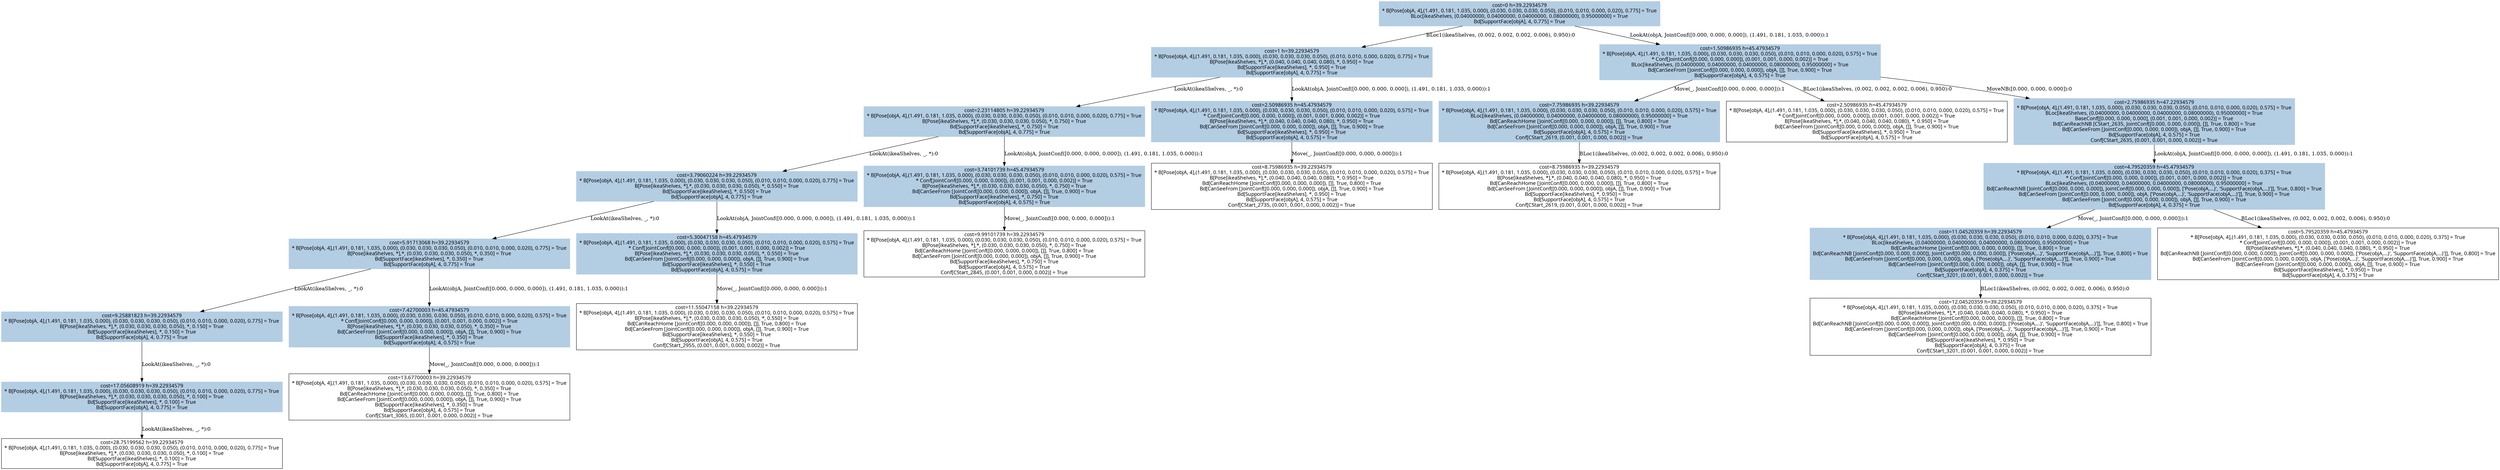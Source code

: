 digraph G {
    ordering=out;
    node [fontname=HelveticaBold];
    "440" [shape=box, label="cost=0 h=39.22934579\n* B[Pose[objA, 4],(1.491, 0.181, 1.035, 0.000), (0.030, 0.030, 0.030, 0.050), (0.010, 0.010, 0.000, 0.020), 0.775] = True\nBLoc[ikeaShelves, (0.04000000, 0.04000000, 0.04000000, 0.08000000), 0.95000000] = True\nBd[SupportFace[objA], 4, 0.775] = True\n"];
    "728" [shape=box, label="cost=1 h=39.22934579\n* B[Pose[objA, 4],(1.491, 0.181, 1.035, 0.000), (0.030, 0.030, 0.030, 0.050), (0.010, 0.010, 0.000, 0.020), 0.775] = True\nB[Pose[ikeaShelves, *],*, (0.040, 0.040, 0.040, 0.080), *, 0.950] = True\nBd[SupportFace[ikeaShelves], *, 0.950] = True\nBd[SupportFace[objA], 4, 0.775] = True\n"];
    "440" [shape=box, style=filled, colorscheme=pastel16, color=2, label="cost=0 h=39.22934579\n* B[Pose[objA, 4],(1.491, 0.181, 1.035, 0.000), (0.030, 0.030, 0.030, 0.050), (0.010, 0.010, 0.000, 0.020), 0.775] = True\nBLoc[ikeaShelves, (0.04000000, 0.04000000, 0.04000000, 0.08000000), 0.95000000] = True\nBd[SupportFace[objA], 4, 0.775] = True\n"];
    "440" -> "728"[label="BLoc1(ikeaShelves, (0.002, 0.002, 0.002, 0.006), 0.950):0"];
    "733" [shape=box, label="cost=2.23114805 h=39.22934579\n* B[Pose[objA, 4],(1.491, 0.181, 1.035, 0.000), (0.030, 0.030, 0.030, 0.050), (0.010, 0.010, 0.000, 0.020), 0.775] = True\nB[Pose[ikeaShelves, *],*, (0.030, 0.030, 0.030, 0.050), *, 0.750] = True\nBd[SupportFace[ikeaShelves], *, 0.750] = True\nBd[SupportFace[objA], 4, 0.775] = True\n"];
    "728" [shape=box, style=filled, colorscheme=pastel16, color=2, label="cost=1 h=39.22934579\n* B[Pose[objA, 4],(1.491, 0.181, 1.035, 0.000), (0.030, 0.030, 0.030, 0.050), (0.010, 0.010, 0.000, 0.020), 0.775] = True\nB[Pose[ikeaShelves, *],*, (0.040, 0.040, 0.040, 0.080), *, 0.950] = True\nBd[SupportFace[ikeaShelves], *, 0.950] = True\nBd[SupportFace[objA], 4, 0.775] = True\n"];
    "728" -> "733"[label="LookAt(ikeaShelves, _, *):0"];
    "740" [shape=box, label="cost=3.79060224 h=39.22934579\n* B[Pose[objA, 4],(1.491, 0.181, 1.035, 0.000), (0.030, 0.030, 0.030, 0.050), (0.010, 0.010, 0.000, 0.020), 0.775] = True\nB[Pose[ikeaShelves, *],*, (0.030, 0.030, 0.030, 0.050), *, 0.550] = True\nBd[SupportFace[ikeaShelves], *, 0.550] = True\nBd[SupportFace[objA], 4, 0.775] = True\n"];
    "733" [shape=box, style=filled, colorscheme=pastel16, color=2, label="cost=2.23114805 h=39.22934579\n* B[Pose[objA, 4],(1.491, 0.181, 1.035, 0.000), (0.030, 0.030, 0.030, 0.050), (0.010, 0.010, 0.000, 0.020), 0.775] = True\nB[Pose[ikeaShelves, *],*, (0.030, 0.030, 0.030, 0.050), *, 0.750] = True\nBd[SupportFace[ikeaShelves], *, 0.750] = True\nBd[SupportFace[objA], 4, 0.775] = True\n"];
    "733" -> "740"[label="LookAt(ikeaShelves, _, *):0"];
    "745" [shape=box, label="cost=5.91713068 h=39.22934579\n* B[Pose[objA, 4],(1.491, 0.181, 1.035, 0.000), (0.030, 0.030, 0.030, 0.050), (0.010, 0.010, 0.000, 0.020), 0.775] = True\nB[Pose[ikeaShelves, *],*, (0.030, 0.030, 0.030, 0.050), *, 0.350] = True\nBd[SupportFace[ikeaShelves], *, 0.350] = True\nBd[SupportFace[objA], 4, 0.775] = True\n"];
    "740" [shape=box, style=filled, colorscheme=pastel16, color=2, label="cost=3.79060224 h=39.22934579\n* B[Pose[objA, 4],(1.491, 0.181, 1.035, 0.000), (0.030, 0.030, 0.030, 0.050), (0.010, 0.010, 0.000, 0.020), 0.775] = True\nB[Pose[ikeaShelves, *],*, (0.030, 0.030, 0.030, 0.050), *, 0.550] = True\nBd[SupportFace[ikeaShelves], *, 0.550] = True\nBd[SupportFace[objA], 4, 0.775] = True\n"];
    "740" -> "745"[label="LookAt(ikeaShelves, _, *):0"];
    "750" [shape=box, label="cost=9.25881823 h=39.22934579\n* B[Pose[objA, 4],(1.491, 0.181, 1.035, 0.000), (0.030, 0.030, 0.030, 0.050), (0.010, 0.010, 0.000, 0.020), 0.775] = True\nB[Pose[ikeaShelves, *],*, (0.030, 0.030, 0.030, 0.050), *, 0.150] = True\nBd[SupportFace[ikeaShelves], *, 0.150] = True\nBd[SupportFace[objA], 4, 0.775] = True\n"];
    "745" [shape=box, style=filled, colorscheme=pastel16, color=2, label="cost=5.91713068 h=39.22934579\n* B[Pose[objA, 4],(1.491, 0.181, 1.035, 0.000), (0.030, 0.030, 0.030, 0.050), (0.010, 0.010, 0.000, 0.020), 0.775] = True\nB[Pose[ikeaShelves, *],*, (0.030, 0.030, 0.030, 0.050), *, 0.350] = True\nBd[SupportFace[ikeaShelves], *, 0.350] = True\nBd[SupportFace[objA], 4, 0.775] = True\n"];
    "745" -> "750"[label="LookAt(ikeaShelves, _, *):0"];
    "755" [shape=box, label="cost=17.05608919 h=39.22934579\n* B[Pose[objA, 4],(1.491, 0.181, 1.035, 0.000), (0.030, 0.030, 0.030, 0.050), (0.010, 0.010, 0.000, 0.020), 0.775] = True\nB[Pose[ikeaShelves, *],*, (0.030, 0.030, 0.030, 0.050), *, 0.100] = True\nBd[SupportFace[ikeaShelves], *, 0.100] = True\nBd[SupportFace[objA], 4, 0.775] = True\n"];
    "750" [shape=box, style=filled, colorscheme=pastel16, color=2, label="cost=9.25881823 h=39.22934579\n* B[Pose[objA, 4],(1.491, 0.181, 1.035, 0.000), (0.030, 0.030, 0.030, 0.050), (0.010, 0.010, 0.000, 0.020), 0.775] = True\nB[Pose[ikeaShelves, *],*, (0.030, 0.030, 0.030, 0.050), *, 0.150] = True\nBd[SupportFace[ikeaShelves], *, 0.150] = True\nBd[SupportFace[objA], 4, 0.775] = True\n"];
    "750" -> "755"[label="LookAt(ikeaShelves, _, *):0"];
    "758" [shape=box, label="cost=28.75199562 h=39.22934579\n* B[Pose[objA, 4],(1.491, 0.181, 1.035, 0.000), (0.030, 0.030, 0.030, 0.050), (0.010, 0.010, 0.000, 0.020), 0.775] = True\nB[Pose[ikeaShelves, *],*, (0.030, 0.030, 0.030, 0.050), *, 0.100] = True\nBd[SupportFace[ikeaShelves], *, 0.100] = True\nBd[SupportFace[objA], 4, 0.775] = True\n"];
    "755" [shape=box, style=filled, colorscheme=pastel16, color=2, label="cost=17.05608919 h=39.22934579\n* B[Pose[objA, 4],(1.491, 0.181, 1.035, 0.000), (0.030, 0.030, 0.030, 0.050), (0.010, 0.010, 0.000, 0.020), 0.775] = True\nB[Pose[ikeaShelves, *],*, (0.030, 0.030, 0.030, 0.050), *, 0.100] = True\nBd[SupportFace[ikeaShelves], *, 0.100] = True\nBd[SupportFace[objA], 4, 0.775] = True\n"];
    "755" -> "758"[label="LookAt(ikeaShelves, _, *):0"];
    "731" [shape=box, label="cost=1.50986935 h=45.47934579\n* B[Pose[objA, 4],(1.491, 0.181, 1.035, 0.000), (0.030, 0.030, 0.030, 0.050), (0.010, 0.010, 0.000, 0.020), 0.575] = True\n* Conf[JointConf([0.000, 0.000, 0.000]), (0.001, 0.001, 0.000, 0.002)] = True\nBLoc[ikeaShelves, (0.04000000, 0.04000000, 0.04000000, 0.08000000), 0.95000000] = True\nBd[CanSeeFrom [JointConf([0.000, 0.000, 0.000]), objA, []], True, 0.900] = True\nBd[SupportFace[objA], 4, 0.575] = True\n"];
    "440" [shape=box, style=filled, colorscheme=pastel16, color=2, label="cost=0 h=39.22934579\n* B[Pose[objA, 4],(1.491, 0.181, 1.035, 0.000), (0.030, 0.030, 0.030, 0.050), (0.010, 0.010, 0.000, 0.020), 0.775] = True\nBLoc[ikeaShelves, (0.04000000, 0.04000000, 0.04000000, 0.08000000), 0.95000000] = True\nBd[SupportFace[objA], 4, 0.775] = True\n"];
    "440" -> "731"[label="LookAt(objA, JointConf([0.000, 0.000, 0.000]), (1.491, 0.181, 1.035, 0.000)):1"];
    "766" [shape=box, label="cost=7.75986935 h=39.22934579\n* B[Pose[objA, 4],(1.491, 0.181, 1.035, 0.000), (0.030, 0.030, 0.030, 0.050), (0.010, 0.010, 0.000, 0.020), 0.575] = True\nBLoc[ikeaShelves, (0.04000000, 0.04000000, 0.04000000, 0.08000000), 0.95000000] = True\nBd[CanReachHome [JointConf([0.000, 0.000, 0.000]), []], True, 0.800] = True\nBd[CanSeeFrom [JointConf([0.000, 0.000, 0.000]), objA, []], True, 0.900] = True\nBd[SupportFace[objA], 4, 0.575] = True\nConf[CStart_2619, (0.001, 0.001, 0.000, 0.002)] = True\n"];
    "731" [shape=box, style=filled, colorscheme=pastel16, color=2, label="cost=1.50986935 h=45.47934579\n* B[Pose[objA, 4],(1.491, 0.181, 1.035, 0.000), (0.030, 0.030, 0.030, 0.050), (0.010, 0.010, 0.000, 0.020), 0.575] = True\n* Conf[JointConf([0.000, 0.000, 0.000]), (0.001, 0.001, 0.000, 0.002)] = True\nBLoc[ikeaShelves, (0.04000000, 0.04000000, 0.04000000, 0.08000000), 0.95000000] = True\nBd[CanSeeFrom [JointConf([0.000, 0.000, 0.000]), objA, []], True, 0.900] = True\nBd[SupportFace[objA], 4, 0.575] = True\n"];
    "731" -> "766"[label="Move(_, JointConf([0.000, 0.000, 0.000])):1"];
    "775" [shape=box, label="cost=8.75986935 h=39.22934579\n* B[Pose[objA, 4],(1.491, 0.181, 1.035, 0.000), (0.030, 0.030, 0.030, 0.050), (0.010, 0.010, 0.000, 0.020), 0.575] = True\nB[Pose[ikeaShelves, *],*, (0.040, 0.040, 0.040, 0.080), *, 0.950] = True\nBd[CanReachHome [JointConf([0.000, 0.000, 0.000]), []], True, 0.800] = True\nBd[CanSeeFrom [JointConf([0.000, 0.000, 0.000]), objA, []], True, 0.900] = True\nBd[SupportFace[ikeaShelves], *, 0.950] = True\nBd[SupportFace[objA], 4, 0.575] = True\nConf[CStart_2619, (0.001, 0.001, 0.000, 0.002)] = True\n"];
    "766" [shape=box, style=filled, colorscheme=pastel16, color=2, label="cost=7.75986935 h=39.22934579\n* B[Pose[objA, 4],(1.491, 0.181, 1.035, 0.000), (0.030, 0.030, 0.030, 0.050), (0.010, 0.010, 0.000, 0.020), 0.575] = True\nBLoc[ikeaShelves, (0.04000000, 0.04000000, 0.04000000, 0.08000000), 0.95000000] = True\nBd[CanReachHome [JointConf([0.000, 0.000, 0.000]), []], True, 0.800] = True\nBd[CanSeeFrom [JointConf([0.000, 0.000, 0.000]), objA, []], True, 0.900] = True\nBd[SupportFace[objA], 4, 0.575] = True\nConf[CStart_2619, (0.001, 0.001, 0.000, 0.002)] = True\n"];
    "766" -> "775"[label="BLoc1(ikeaShelves, (0.002, 0.002, 0.002, 0.006), 0.950):0"];
    "736" [shape=box, label="cost=2.50986935 h=45.47934579\n* B[Pose[objA, 4],(1.491, 0.181, 1.035, 0.000), (0.030, 0.030, 0.030, 0.050), (0.010, 0.010, 0.000, 0.020), 0.575] = True\n* Conf[JointConf([0.000, 0.000, 0.000]), (0.001, 0.001, 0.000, 0.002)] = True\nB[Pose[ikeaShelves, *],*, (0.040, 0.040, 0.040, 0.080), *, 0.950] = True\nBd[CanSeeFrom [JointConf([0.000, 0.000, 0.000]), objA, []], True, 0.900] = True\nBd[SupportFace[ikeaShelves], *, 0.950] = True\nBd[SupportFace[objA], 4, 0.575] = True\n"];
    "728" [shape=box, style=filled, colorscheme=pastel16, color=2, label="cost=1 h=39.22934579\n* B[Pose[objA, 4],(1.491, 0.181, 1.035, 0.000), (0.030, 0.030, 0.030, 0.050), (0.010, 0.010, 0.000, 0.020), 0.775] = True\nB[Pose[ikeaShelves, *],*, (0.040, 0.040, 0.040, 0.080), *, 0.950] = True\nBd[SupportFace[ikeaShelves], *, 0.950] = True\nBd[SupportFace[objA], 4, 0.775] = True\n"];
    "728" -> "736"[label="LookAt(objA, JointConf([0.000, 0.000, 0.000]), (1.491, 0.181, 1.035, 0.000)):1"];
    "797" [shape=box, label="cost=8.75986935 h=39.22934579\n* B[Pose[objA, 4],(1.491, 0.181, 1.035, 0.000), (0.030, 0.030, 0.030, 0.050), (0.010, 0.010, 0.000, 0.020), 0.575] = True\nB[Pose[ikeaShelves, *],*, (0.040, 0.040, 0.040, 0.080), *, 0.950] = True\nBd[CanReachHome [JointConf([0.000, 0.000, 0.000]), []], True, 0.800] = True\nBd[CanSeeFrom [JointConf([0.000, 0.000, 0.000]), objA, []], True, 0.900] = True\nBd[SupportFace[ikeaShelves], *, 0.950] = True\nBd[SupportFace[objA], 4, 0.575] = True\nConf[CStart_2735, (0.001, 0.001, 0.000, 0.002)] = True\n"];
    "736" [shape=box, style=filled, colorscheme=pastel16, color=2, label="cost=2.50986935 h=45.47934579\n* B[Pose[objA, 4],(1.491, 0.181, 1.035, 0.000), (0.030, 0.030, 0.030, 0.050), (0.010, 0.010, 0.000, 0.020), 0.575] = True\n* Conf[JointConf([0.000, 0.000, 0.000]), (0.001, 0.001, 0.000, 0.002)] = True\nB[Pose[ikeaShelves, *],*, (0.040, 0.040, 0.040, 0.080), *, 0.950] = True\nBd[CanSeeFrom [JointConf([0.000, 0.000, 0.000]), objA, []], True, 0.900] = True\nBd[SupportFace[ikeaShelves], *, 0.950] = True\nBd[SupportFace[objA], 4, 0.575] = True\n"];
    "736" -> "797"[label="Move(_, JointConf([0.000, 0.000, 0.000])):1"];
    "769" [shape=box, label="cost=2.50986935 h=45.47934579\n* B[Pose[objA, 4],(1.491, 0.181, 1.035, 0.000), (0.030, 0.030, 0.030, 0.050), (0.010, 0.010, 0.000, 0.020), 0.575] = True\n* Conf[JointConf([0.000, 0.000, 0.000]), (0.001, 0.001, 0.000, 0.002)] = True\nB[Pose[ikeaShelves, *],*, (0.040, 0.040, 0.040, 0.080), *, 0.950] = True\nBd[CanSeeFrom [JointConf([0.000, 0.000, 0.000]), objA, []], True, 0.900] = True\nBd[SupportFace[ikeaShelves], *, 0.950] = True\nBd[SupportFace[objA], 4, 0.575] = True\n"];
    "731" [shape=box, style=filled, colorscheme=pastel16, color=2, label="cost=1.50986935 h=45.47934579\n* B[Pose[objA, 4],(1.491, 0.181, 1.035, 0.000), (0.030, 0.030, 0.030, 0.050), (0.010, 0.010, 0.000, 0.020), 0.575] = True\n* Conf[JointConf([0.000, 0.000, 0.000]), (0.001, 0.001, 0.000, 0.002)] = True\nBLoc[ikeaShelves, (0.04000000, 0.04000000, 0.04000000, 0.08000000), 0.95000000] = True\nBd[CanSeeFrom [JointConf([0.000, 0.000, 0.000]), objA, []], True, 0.900] = True\nBd[SupportFace[objA], 4, 0.575] = True\n"];
    "731" -> "769"[label="BLoc1(ikeaShelves, (0.002, 0.002, 0.002, 0.006), 0.950):0"];
    "738" [shape=box, label="cost=3.74101739 h=45.47934579\n* B[Pose[objA, 4],(1.491, 0.181, 1.035, 0.000), (0.030, 0.030, 0.030, 0.050), (0.010, 0.010, 0.000, 0.020), 0.575] = True\n* Conf[JointConf([0.000, 0.000, 0.000]), (0.001, 0.001, 0.000, 0.002)] = True\nB[Pose[ikeaShelves, *],*, (0.030, 0.030, 0.030, 0.050), *, 0.750] = True\nBd[CanSeeFrom [JointConf([0.000, 0.000, 0.000]), objA, []], True, 0.900] = True\nBd[SupportFace[ikeaShelves], *, 0.750] = True\nBd[SupportFace[objA], 4, 0.575] = True\n"];
    "733" [shape=box, style=filled, colorscheme=pastel16, color=2, label="cost=2.23114805 h=39.22934579\n* B[Pose[objA, 4],(1.491, 0.181, 1.035, 0.000), (0.030, 0.030, 0.030, 0.050), (0.010, 0.010, 0.000, 0.020), 0.775] = True\nB[Pose[ikeaShelves, *],*, (0.030, 0.030, 0.030, 0.050), *, 0.750] = True\nBd[SupportFace[ikeaShelves], *, 0.750] = True\nBd[SupportFace[objA], 4, 0.775] = True\n"];
    "733" -> "738"[label="LookAt(objA, JointConf([0.000, 0.000, 0.000]), (1.491, 0.181, 1.035, 0.000)):1"];
    "811" [shape=box, label="cost=9.99101739 h=39.22934579\n* B[Pose[objA, 4],(1.491, 0.181, 1.035, 0.000), (0.030, 0.030, 0.030, 0.050), (0.010, 0.010, 0.000, 0.020), 0.575] = True\nB[Pose[ikeaShelves, *],*, (0.030, 0.030, 0.030, 0.050), *, 0.750] = True\nBd[CanReachHome [JointConf([0.000, 0.000, 0.000]), []], True, 0.800] = True\nBd[CanSeeFrom [JointConf([0.000, 0.000, 0.000]), objA, []], True, 0.900] = True\nBd[SupportFace[ikeaShelves], *, 0.750] = True\nBd[SupportFace[objA], 4, 0.575] = True\nConf[CStart_2845, (0.001, 0.001, 0.000, 0.002)] = True\n"];
    "738" [shape=box, style=filled, colorscheme=pastel16, color=2, label="cost=3.74101739 h=45.47934579\n* B[Pose[objA, 4],(1.491, 0.181, 1.035, 0.000), (0.030, 0.030, 0.030, 0.050), (0.010, 0.010, 0.000, 0.020), 0.575] = True\n* Conf[JointConf([0.000, 0.000, 0.000]), (0.001, 0.001, 0.000, 0.002)] = True\nB[Pose[ikeaShelves, *],*, (0.030, 0.030, 0.030, 0.050), *, 0.750] = True\nBd[CanSeeFrom [JointConf([0.000, 0.000, 0.000]), objA, []], True, 0.900] = True\nBd[SupportFace[ikeaShelves], *, 0.750] = True\nBd[SupportFace[objA], 4, 0.575] = True\n"];
    "738" -> "811"[label="Move(_, JointConf([0.000, 0.000, 0.000])):1"];
    "743" [shape=box, label="cost=5.30047158 h=45.47934579\n* B[Pose[objA, 4],(1.491, 0.181, 1.035, 0.000), (0.030, 0.030, 0.030, 0.050), (0.010, 0.010, 0.000, 0.020), 0.575] = True\n* Conf[JointConf([0.000, 0.000, 0.000]), (0.001, 0.001, 0.000, 0.002)] = True\nB[Pose[ikeaShelves, *],*, (0.030, 0.030, 0.030, 0.050), *, 0.550] = True\nBd[CanSeeFrom [JointConf([0.000, 0.000, 0.000]), objA, []], True, 0.900] = True\nBd[SupportFace[ikeaShelves], *, 0.550] = True\nBd[SupportFace[objA], 4, 0.575] = True\n"];
    "740" [shape=box, style=filled, colorscheme=pastel16, color=2, label="cost=3.79060224 h=39.22934579\n* B[Pose[objA, 4],(1.491, 0.181, 1.035, 0.000), (0.030, 0.030, 0.030, 0.050), (0.010, 0.010, 0.000, 0.020), 0.775] = True\nB[Pose[ikeaShelves, *],*, (0.030, 0.030, 0.030, 0.050), *, 0.550] = True\nBd[SupportFace[ikeaShelves], *, 0.550] = True\nBd[SupportFace[objA], 4, 0.775] = True\n"];
    "740" -> "743"[label="LookAt(objA, JointConf([0.000, 0.000, 0.000]), (1.491, 0.181, 1.035, 0.000)):1"];
    "826" [shape=box, label="cost=11.55047158 h=39.22934579\n* B[Pose[objA, 4],(1.491, 0.181, 1.035, 0.000), (0.030, 0.030, 0.030, 0.050), (0.010, 0.010, 0.000, 0.020), 0.575] = True\nB[Pose[ikeaShelves, *],*, (0.030, 0.030, 0.030, 0.050), *, 0.550] = True\nBd[CanReachHome [JointConf([0.000, 0.000, 0.000]), []], True, 0.800] = True\nBd[CanSeeFrom [JointConf([0.000, 0.000, 0.000]), objA, []], True, 0.900] = True\nBd[SupportFace[ikeaShelves], *, 0.550] = True\nBd[SupportFace[objA], 4, 0.575] = True\nConf[CStart_2955, (0.001, 0.001, 0.000, 0.002)] = True\n"];
    "743" [shape=box, style=filled, colorscheme=pastel16, color=2, label="cost=5.30047158 h=45.47934579\n* B[Pose[objA, 4],(1.491, 0.181, 1.035, 0.000), (0.030, 0.030, 0.030, 0.050), (0.010, 0.010, 0.000, 0.020), 0.575] = True\n* Conf[JointConf([0.000, 0.000, 0.000]), (0.001, 0.001, 0.000, 0.002)] = True\nB[Pose[ikeaShelves, *],*, (0.030, 0.030, 0.030, 0.050), *, 0.550] = True\nBd[CanSeeFrom [JointConf([0.000, 0.000, 0.000]), objA, []], True, 0.900] = True\nBd[SupportFace[ikeaShelves], *, 0.550] = True\nBd[SupportFace[objA], 4, 0.575] = True\n"];
    "743" -> "826"[label="Move(_, JointConf([0.000, 0.000, 0.000])):1"];
    "748" [shape=box, label="cost=7.42700003 h=45.47934579\n* B[Pose[objA, 4],(1.491, 0.181, 1.035, 0.000), (0.030, 0.030, 0.030, 0.050), (0.010, 0.010, 0.000, 0.020), 0.575] = True\n* Conf[JointConf([0.000, 0.000, 0.000]), (0.001, 0.001, 0.000, 0.002)] = True\nB[Pose[ikeaShelves, *],*, (0.030, 0.030, 0.030, 0.050), *, 0.350] = True\nBd[CanSeeFrom [JointConf([0.000, 0.000, 0.000]), objA, []], True, 0.900] = True\nBd[SupportFace[ikeaShelves], *, 0.350] = True\nBd[SupportFace[objA], 4, 0.575] = True\n"];
    "745" [shape=box, style=filled, colorscheme=pastel16, color=2, label="cost=5.91713068 h=39.22934579\n* B[Pose[objA, 4],(1.491, 0.181, 1.035, 0.000), (0.030, 0.030, 0.030, 0.050), (0.010, 0.010, 0.000, 0.020), 0.775] = True\nB[Pose[ikeaShelves, *],*, (0.030, 0.030, 0.030, 0.050), *, 0.350] = True\nBd[SupportFace[ikeaShelves], *, 0.350] = True\nBd[SupportFace[objA], 4, 0.775] = True\n"];
    "745" -> "748"[label="LookAt(objA, JointConf([0.000, 0.000, 0.000]), (1.491, 0.181, 1.035, 0.000)):1"];
    "837" [shape=box, label="cost=13.67700003 h=39.22934579\n* B[Pose[objA, 4],(1.491, 0.181, 1.035, 0.000), (0.030, 0.030, 0.030, 0.050), (0.010, 0.010, 0.000, 0.020), 0.575] = True\nB[Pose[ikeaShelves, *],*, (0.030, 0.030, 0.030, 0.050), *, 0.350] = True\nBd[CanReachHome [JointConf([0.000, 0.000, 0.000]), []], True, 0.800] = True\nBd[CanSeeFrom [JointConf([0.000, 0.000, 0.000]), objA, []], True, 0.900] = True\nBd[SupportFace[ikeaShelves], *, 0.350] = True\nBd[SupportFace[objA], 4, 0.575] = True\nConf[CStart_3065, (0.001, 0.001, 0.000, 0.002)] = True\n"];
    "748" [shape=box, style=filled, colorscheme=pastel16, color=2, label="cost=7.42700003 h=45.47934579\n* B[Pose[objA, 4],(1.491, 0.181, 1.035, 0.000), (0.030, 0.030, 0.030, 0.050), (0.010, 0.010, 0.000, 0.020), 0.575] = True\n* Conf[JointConf([0.000, 0.000, 0.000]), (0.001, 0.001, 0.000, 0.002)] = True\nB[Pose[ikeaShelves, *],*, (0.030, 0.030, 0.030, 0.050), *, 0.350] = True\nBd[CanSeeFrom [JointConf([0.000, 0.000, 0.000]), objA, []], True, 0.900] = True\nBd[SupportFace[ikeaShelves], *, 0.350] = True\nBd[SupportFace[objA], 4, 0.575] = True\n"];
    "748" -> "837"[label="Move(_, JointConf([0.000, 0.000, 0.000])):1"];
    "762" [shape=box, label="cost=2.75986935 h=47.22934579\n* B[Pose[objA, 4],(1.491, 0.181, 1.035, 0.000), (0.030, 0.030, 0.030, 0.050), (0.010, 0.010, 0.000, 0.020), 0.575] = True\nBLoc[ikeaShelves, (0.04000000, 0.04000000, 0.04000000, 0.08000000), 0.95000000] = True\nBaseConf[[0.000, 0.000, 0.000], (0.001, 0.001, 0.000, 0.002)] = True\nBd[CanReachNB [CStart_2635, JointConf([0.000, 0.000, 0.000]), []], True, 0.800] = True\nBd[CanSeeFrom [JointConf([0.000, 0.000, 0.000]), objA, []], True, 0.900] = True\nBd[SupportFace[objA], 4, 0.575] = True\nConf[CStart_2635, (0.001, 0.001, 0.000, 0.002)] = True\n"];
    "731" [shape=box, style=filled, colorscheme=pastel16, color=2, label="cost=1.50986935 h=45.47934579\n* B[Pose[objA, 4],(1.491, 0.181, 1.035, 0.000), (0.030, 0.030, 0.030, 0.050), (0.010, 0.010, 0.000, 0.020), 0.575] = True\n* Conf[JointConf([0.000, 0.000, 0.000]), (0.001, 0.001, 0.000, 0.002)] = True\nBLoc[ikeaShelves, (0.04000000, 0.04000000, 0.04000000, 0.08000000), 0.95000000] = True\nBd[CanSeeFrom [JointConf([0.000, 0.000, 0.000]), objA, []], True, 0.900] = True\nBd[SupportFace[objA], 4, 0.575] = True\n"];
    "731" -> "762"[label="MoveNB([0.000, 0.000, 0.000]):0"];
    "852" [shape=box, label="cost=4.79520359 h=45.47934579\n* B[Pose[objA, 4],(1.491, 0.181, 1.035, 0.000), (0.030, 0.030, 0.030, 0.050), (0.010, 0.010, 0.000, 0.020), 0.375] = True\n* Conf[JointConf([0.000, 0.000, 0.000]), (0.001, 0.001, 0.000, 0.002)] = True\nBLoc[ikeaShelves, (0.04000000, 0.04000000, 0.04000000, 0.08000000), 0.95000000] = True\nBd[CanReachNB [JointConf([0.000, 0.000, 0.000]), JointConf([0.000, 0.000, 0.000]), ['Pose(objA,...)', 'SupportFace(objA,...)']], True, 0.800] = True\nBd[CanSeeFrom [JointConf([0.000, 0.000, 0.000]), objA, ['Pose(objA,...)', 'SupportFace(objA,...)']], True, 0.900] = True\nBd[CanSeeFrom [JointConf([0.000, 0.000, 0.000]), objA, []], True, 0.900] = True\nBd[SupportFace[objA], 4, 0.375] = True\n"];
    "762" [shape=box, style=filled, colorscheme=pastel16, color=2, label="cost=2.75986935 h=47.22934579\n* B[Pose[objA, 4],(1.491, 0.181, 1.035, 0.000), (0.030, 0.030, 0.030, 0.050), (0.010, 0.010, 0.000, 0.020), 0.575] = True\nBLoc[ikeaShelves, (0.04000000, 0.04000000, 0.04000000, 0.08000000), 0.95000000] = True\nBaseConf[[0.000, 0.000, 0.000], (0.001, 0.001, 0.000, 0.002)] = True\nBd[CanReachNB [CStart_2635, JointConf([0.000, 0.000, 0.000]), []], True, 0.800] = True\nBd[CanSeeFrom [JointConf([0.000, 0.000, 0.000]), objA, []], True, 0.900] = True\nBd[SupportFace[objA], 4, 0.575] = True\nConf[CStart_2635, (0.001, 0.001, 0.000, 0.002)] = True\n"];
    "762" -> "852"[label="LookAt(objA, JointConf([0.000, 0.000, 0.000]), (1.491, 0.181, 1.035, 0.000)):1"];
    "858" [shape=box, label="cost=11.04520359 h=39.22934579\n* B[Pose[objA, 4],(1.491, 0.181, 1.035, 0.000), (0.030, 0.030, 0.030, 0.050), (0.010, 0.010, 0.000, 0.020), 0.375] = True\nBLoc[ikeaShelves, (0.04000000, 0.04000000, 0.04000000, 0.08000000), 0.95000000] = True\nBd[CanReachHome [JointConf([0.000, 0.000, 0.000]), []], True, 0.800] = True\nBd[CanReachNB [JointConf([0.000, 0.000, 0.000]), JointConf([0.000, 0.000, 0.000]), ['Pose(objA,...)', 'SupportFace(objA,...)']], True, 0.800] = True\nBd[CanSeeFrom [JointConf([0.000, 0.000, 0.000]), objA, ['Pose(objA,...)', 'SupportFace(objA,...)']], True, 0.900] = True\nBd[CanSeeFrom [JointConf([0.000, 0.000, 0.000]), objA, []], True, 0.900] = True\nBd[SupportFace[objA], 4, 0.375] = True\nConf[CStart_3201, (0.001, 0.001, 0.000, 0.002)] = True\n"];
    "852" [shape=box, style=filled, colorscheme=pastel16, color=2, label="cost=4.79520359 h=45.47934579\n* B[Pose[objA, 4],(1.491, 0.181, 1.035, 0.000), (0.030, 0.030, 0.030, 0.050), (0.010, 0.010, 0.000, 0.020), 0.375] = True\n* Conf[JointConf([0.000, 0.000, 0.000]), (0.001, 0.001, 0.000, 0.002)] = True\nBLoc[ikeaShelves, (0.04000000, 0.04000000, 0.04000000, 0.08000000), 0.95000000] = True\nBd[CanReachNB [JointConf([0.000, 0.000, 0.000]), JointConf([0.000, 0.000, 0.000]), ['Pose(objA,...)', 'SupportFace(objA,...)']], True, 0.800] = True\nBd[CanSeeFrom [JointConf([0.000, 0.000, 0.000]), objA, ['Pose(objA,...)', 'SupportFace(objA,...)']], True, 0.900] = True\nBd[CanSeeFrom [JointConf([0.000, 0.000, 0.000]), objA, []], True, 0.900] = True\nBd[SupportFace[objA], 4, 0.375] = True\n"];
    "852" -> "858"[label="Move(_, JointConf([0.000, 0.000, 0.000])):1"];
    "873" [shape=box, label="cost=12.04520359 h=39.22934579\n* B[Pose[objA, 4],(1.491, 0.181, 1.035, 0.000), (0.030, 0.030, 0.030, 0.050), (0.010, 0.010, 0.000, 0.020), 0.375] = True\nB[Pose[ikeaShelves, *],*, (0.040, 0.040, 0.040, 0.080), *, 0.950] = True\nBd[CanReachHome [JointConf([0.000, 0.000, 0.000]), []], True, 0.800] = True\nBd[CanReachNB [JointConf([0.000, 0.000, 0.000]), JointConf([0.000, 0.000, 0.000]), ['Pose(objA,...)', 'SupportFace(objA,...)']], True, 0.800] = True\nBd[CanSeeFrom [JointConf([0.000, 0.000, 0.000]), objA, ['Pose(objA,...)', 'SupportFace(objA,...)']], True, 0.900] = True\nBd[CanSeeFrom [JointConf([0.000, 0.000, 0.000]), objA, []], True, 0.900] = True\nBd[SupportFace[ikeaShelves], *, 0.950] = True\nBd[SupportFace[objA], 4, 0.375] = True\nConf[CStart_3201, (0.001, 0.001, 0.000, 0.002)] = True\n"];
    "858" [shape=box, style=filled, colorscheme=pastel16, color=2, label="cost=11.04520359 h=39.22934579\n* B[Pose[objA, 4],(1.491, 0.181, 1.035, 0.000), (0.030, 0.030, 0.030, 0.050), (0.010, 0.010, 0.000, 0.020), 0.375] = True\nBLoc[ikeaShelves, (0.04000000, 0.04000000, 0.04000000, 0.08000000), 0.95000000] = True\nBd[CanReachHome [JointConf([0.000, 0.000, 0.000]), []], True, 0.800] = True\nBd[CanReachNB [JointConf([0.000, 0.000, 0.000]), JointConf([0.000, 0.000, 0.000]), ['Pose(objA,...)', 'SupportFace(objA,...)']], True, 0.800] = True\nBd[CanSeeFrom [JointConf([0.000, 0.000, 0.000]), objA, ['Pose(objA,...)', 'SupportFace(objA,...)']], True, 0.900] = True\nBd[CanSeeFrom [JointConf([0.000, 0.000, 0.000]), objA, []], True, 0.900] = True\nBd[SupportFace[objA], 4, 0.375] = True\nConf[CStart_3201, (0.001, 0.001, 0.000, 0.002)] = True\n"];
    "858" -> "873"[label="BLoc1(ikeaShelves, (0.002, 0.002, 0.002, 0.006), 0.950):0"];
    "861" [shape=box, label="cost=5.79520359 h=45.47934579\n* B[Pose[objA, 4],(1.491, 0.181, 1.035, 0.000), (0.030, 0.030, 0.030, 0.050), (0.010, 0.010, 0.000, 0.020), 0.375] = True\n* Conf[JointConf([0.000, 0.000, 0.000]), (0.001, 0.001, 0.000, 0.002)] = True\nB[Pose[ikeaShelves, *],*, (0.040, 0.040, 0.040, 0.080), *, 0.950] = True\nBd[CanReachNB [JointConf([0.000, 0.000, 0.000]), JointConf([0.000, 0.000, 0.000]), ['Pose(objA,...)', 'SupportFace(objA,...)']], True, 0.800] = True\nBd[CanSeeFrom [JointConf([0.000, 0.000, 0.000]), objA, ['Pose(objA,...)', 'SupportFace(objA,...)']], True, 0.900] = True\nBd[CanSeeFrom [JointConf([0.000, 0.000, 0.000]), objA, []], True, 0.900] = True\nBd[SupportFace[ikeaShelves], *, 0.950] = True\nBd[SupportFace[objA], 4, 0.375] = True\n"];
    "852" [shape=box, style=filled, colorscheme=pastel16, color=2, label="cost=4.79520359 h=45.47934579\n* B[Pose[objA, 4],(1.491, 0.181, 1.035, 0.000), (0.030, 0.030, 0.030, 0.050), (0.010, 0.010, 0.000, 0.020), 0.375] = True\n* Conf[JointConf([0.000, 0.000, 0.000]), (0.001, 0.001, 0.000, 0.002)] = True\nBLoc[ikeaShelves, (0.04000000, 0.04000000, 0.04000000, 0.08000000), 0.95000000] = True\nBd[CanReachNB [JointConf([0.000, 0.000, 0.000]), JointConf([0.000, 0.000, 0.000]), ['Pose(objA,...)', 'SupportFace(objA,...)']], True, 0.800] = True\nBd[CanSeeFrom [JointConf([0.000, 0.000, 0.000]), objA, ['Pose(objA,...)', 'SupportFace(objA,...)']], True, 0.900] = True\nBd[CanSeeFrom [JointConf([0.000, 0.000, 0.000]), objA, []], True, 0.900] = True\nBd[SupportFace[objA], 4, 0.375] = True\n"];
    "852" -> "861"[label="BLoc1(ikeaShelves, (0.002, 0.002, 0.002, 0.006), 0.950):0"];
}
